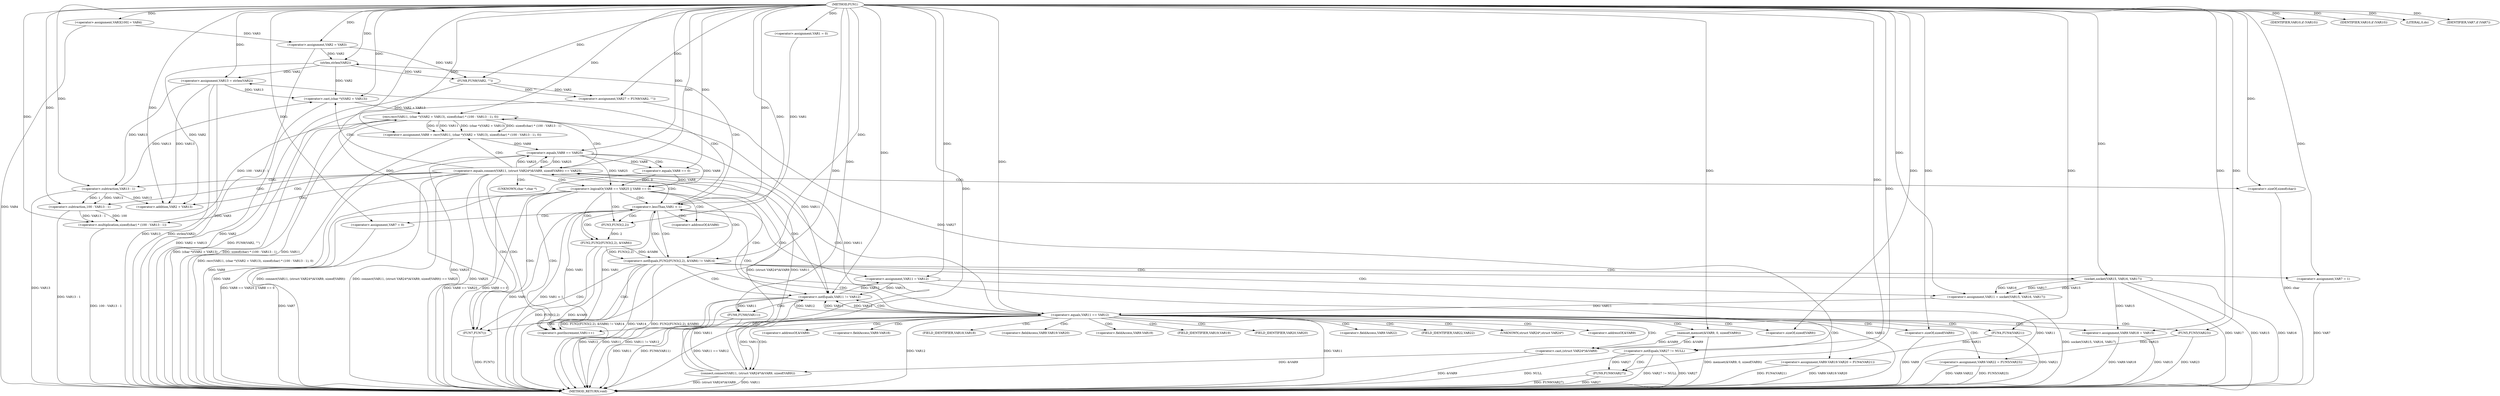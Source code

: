 digraph FUN1 {  
"1000100" [label = "(METHOD,FUN1)" ]
"1000265" [label = "(METHOD_RETURN,void)" ]
"1000105" [label = "(<operator>.assignment,VAR3[100] = VAR4)" ]
"1000108" [label = "(<operator>.assignment,VAR2 = VAR3)" ]
"1000112" [label = "(<operator>.assignment,VAR1 = 0)" ]
"1000115" [label = "(<operator>.lessThan,VAR1 < 1)" ]
"1000118" [label = "(<operator>.postIncrement,VAR1++)" ]
"1000124" [label = "(<operator>.assignment,VAR7 = 0)" ]
"1000131" [label = "(<operator>.assignment,VAR11 = VAR12)" ]
"1000135" [label = "(<operator>.assignment,VAR13 = strlen(VAR2))" ]
"1000137" [label = "(strlen,strlen(VAR2))" ]
"1000142" [label = "(<operator>.notEquals,FUN2(FUN3(2,2), &VAR6) != VAR14)" ]
"1000143" [label = "(FUN2,FUN2(FUN3(2,2), &VAR6))" ]
"1000144" [label = "(FUN3,FUN3(2,2))" ]
"1000152" [label = "(<operator>.assignment,VAR7 = 1)" ]
"1000155" [label = "(<operator>.assignment,VAR11 = socket(VAR15, VAR16, VAR17))" ]
"1000157" [label = "(socket,socket(VAR15, VAR16, VAR17))" ]
"1000162" [label = "(<operator>.equals,VAR11 == VAR12)" ]
"1000167" [label = "(memset,memset(&VAR9, 0, sizeof(VAR9)))" ]
"1000171" [label = "(<operator>.sizeOf,sizeof(VAR9))" ]
"1000173" [label = "(<operator>.assignment,VAR9.VAR18 = VAR15)" ]
"1000178" [label = "(<operator>.assignment,VAR9.VAR19.VAR20 = FUN4(VAR21))" ]
"1000184" [label = "(FUN4,FUN4(VAR21))" ]
"1000186" [label = "(<operator>.assignment,VAR9.VAR22 = FUN5(VAR23))" ]
"1000190" [label = "(FUN5,FUN5(VAR23))" ]
"1000193" [label = "(<operator>.equals,connect(VAR11, (struct VAR24*)&VAR9, sizeof(VAR9)) == VAR25)" ]
"1000194" [label = "(connect,connect(VAR11, (struct VAR24*)&VAR9, sizeof(VAR9)))" ]
"1000196" [label = "(<operator>.cast,(struct VAR24*)&VAR9)" ]
"1000200" [label = "(<operator>.sizeOf,sizeof(VAR9))" ]
"1000205" [label = "(<operator>.assignment,VAR8 = recv(VAR11, (char *)(VAR2 + VAR13), sizeof(char) * (100 - VAR13 - 1), 0))" ]
"1000207" [label = "(recv,recv(VAR11, (char *)(VAR2 + VAR13), sizeof(char) * (100 - VAR13 - 1), 0))" ]
"1000209" [label = "(<operator>.cast,(char *)(VAR2 + VAR13))" ]
"1000211" [label = "(<operator>.addition,VAR2 + VAR13)" ]
"1000214" [label = "(<operator>.multiplication,sizeof(char) * (100 - VAR13 - 1))" ]
"1000215" [label = "(<operator>.sizeOf,sizeof(char))" ]
"1000217" [label = "(<operator>.subtraction,100 - VAR13 - 1)" ]
"1000219" [label = "(<operator>.subtraction,VAR13 - 1)" ]
"1000224" [label = "(<operator>.logicalOr,VAR8 == VAR25 || VAR8 == 0)" ]
"1000225" [label = "(<operator>.equals,VAR8 == VAR25)" ]
"1000228" [label = "(<operator>.equals,VAR8 == 0)" ]
"1000234" [label = "(IDENTIFIER,VAR10,if (VAR10))" ]
"1000237" [label = "(IDENTIFIER,VAR10,if (VAR10))" ]
"1000239" [label = "(LITERAL,0,do)" ]
"1000241" [label = "(<operator>.notEquals,VAR11 != VAR12)" ]
"1000245" [label = "(FUN6,FUN6(VAR11))" ]
"1000248" [label = "(IDENTIFIER,VAR7,if (VAR7))" ]
"1000250" [label = "(FUN7,FUN7())" ]
"1000253" [label = "(<operator>.assignment,VAR27 = FUN8(VAR2, \"\"))" ]
"1000255" [label = "(FUN8,FUN8(VAR2, \"\"))" ]
"1000259" [label = "(<operator>.notEquals,VAR27 != NULL)" ]
"1000263" [label = "(FUN9,FUN9(VAR27))" ]
"1000147" [label = "(<operator>.addressOf,&VAR6)" ]
"1000168" [label = "(<operator>.addressOf,&VAR9)" ]
"1000174" [label = "(<operator>.fieldAccess,VAR9.VAR18)" ]
"1000176" [label = "(FIELD_IDENTIFIER,VAR18,VAR18)" ]
"1000179" [label = "(<operator>.fieldAccess,VAR9.VAR19.VAR20)" ]
"1000180" [label = "(<operator>.fieldAccess,VAR9.VAR19)" ]
"1000182" [label = "(FIELD_IDENTIFIER,VAR19,VAR19)" ]
"1000183" [label = "(FIELD_IDENTIFIER,VAR20,VAR20)" ]
"1000187" [label = "(<operator>.fieldAccess,VAR9.VAR22)" ]
"1000189" [label = "(FIELD_IDENTIFIER,VAR22,VAR22)" ]
"1000197" [label = "(UNKNOWN,struct VAR24*,struct VAR24*)" ]
"1000198" [label = "(<operator>.addressOf,&VAR9)" ]
"1000210" [label = "(UNKNOWN,char *,char *)" ]
  "1000184" -> "1000265"  [ label = "DDG: VAR21"] 
  "1000105" -> "1000265"  [ label = "DDG: VAR4"] 
  "1000131" -> "1000265"  [ label = "DDG: VAR11"] 
  "1000259" -> "1000265"  [ label = "DDG: VAR27 != NULL"] 
  "1000157" -> "1000265"  [ label = "DDG: VAR16"] 
  "1000162" -> "1000265"  [ label = "DDG: VAR12"] 
  "1000259" -> "1000265"  [ label = "DDG: VAR27"] 
  "1000186" -> "1000265"  [ label = "DDG: VAR9.VAR22"] 
  "1000142" -> "1000265"  [ label = "DDG: FUN2(FUN3(2,2), &VAR6) != VAR14"] 
  "1000224" -> "1000265"  [ label = "DDG: VAR8 == VAR25"] 
  "1000124" -> "1000265"  [ label = "DDG: VAR7"] 
  "1000193" -> "1000265"  [ label = "DDG: connect(VAR11, (struct VAR24*)&VAR9, sizeof(VAR9))"] 
  "1000200" -> "1000265"  [ label = "DDG: VAR9"] 
  "1000225" -> "1000265"  [ label = "DDG: VAR25"] 
  "1000207" -> "1000265"  [ label = "DDG: (char *)(VAR2 + VAR13)"] 
  "1000186" -> "1000265"  [ label = "DDG: FUN5(VAR23)"] 
  "1000215" -> "1000265"  [ label = "DDG: char"] 
  "1000155" -> "1000265"  [ label = "DDG: socket(VAR15, VAR16, VAR17)"] 
  "1000178" -> "1000265"  [ label = "DDG: VAR9.VAR19.VAR20"] 
  "1000253" -> "1000265"  [ label = "DDG: FUN8(VAR2, \"\")"] 
  "1000225" -> "1000265"  [ label = "DDG: VAR8"] 
  "1000217" -> "1000265"  [ label = "DDG: VAR13 - 1"] 
  "1000214" -> "1000265"  [ label = "DDG: 100 - VAR13 - 1"] 
  "1000157" -> "1000265"  [ label = "DDG: VAR17"] 
  "1000224" -> "1000265"  [ label = "DDG: VAR8 == 0"] 
  "1000207" -> "1000265"  [ label = "DDG: sizeof(char) * (100 - VAR13 - 1)"] 
  "1000194" -> "1000265"  [ label = "DDG: VAR11"] 
  "1000178" -> "1000265"  [ label = "DDG: FUN4(VAR21)"] 
  "1000228" -> "1000265"  [ label = "DDG: VAR8"] 
  "1000157" -> "1000265"  [ label = "DDG: VAR15"] 
  "1000143" -> "1000265"  [ label = "DDG: FUN3(2,2)"] 
  "1000167" -> "1000265"  [ label = "DDG: memset(&VAR9, 0, sizeof(VAR9))"] 
  "1000190" -> "1000265"  [ label = "DDG: VAR23"] 
  "1000263" -> "1000265"  [ label = "DDG: VAR27"] 
  "1000115" -> "1000265"  [ label = "DDG: VAR1 < 1"] 
  "1000263" -> "1000265"  [ label = "DDG: FUN9(VAR27)"] 
  "1000207" -> "1000265"  [ label = "DDG: VAR11"] 
  "1000142" -> "1000265"  [ label = "DDG: VAR14"] 
  "1000205" -> "1000265"  [ label = "DDG: recv(VAR11, (char *)(VAR2 + VAR13), sizeof(char) * (100 - VAR13 - 1), 0)"] 
  "1000152" -> "1000265"  [ label = "DDG: VAR7"] 
  "1000131" -> "1000265"  [ label = "DDG: VAR12"] 
  "1000193" -> "1000265"  [ label = "DDG: connect(VAR11, (struct VAR24*)&VAR9, sizeof(VAR9)) == VAR25"] 
  "1000209" -> "1000265"  [ label = "DDG: VAR2 + VAR13"] 
  "1000108" -> "1000265"  [ label = "DDG: VAR3"] 
  "1000142" -> "1000265"  [ label = "DDG: FUN2(FUN3(2,2), &VAR6)"] 
  "1000135" -> "1000265"  [ label = "DDG: VAR13"] 
  "1000241" -> "1000265"  [ label = "DDG: VAR11"] 
  "1000219" -> "1000265"  [ label = "DDG: VAR13"] 
  "1000173" -> "1000265"  [ label = "DDG: VAR15"] 
  "1000259" -> "1000265"  [ label = "DDG: NULL"] 
  "1000250" -> "1000265"  [ label = "DDG: FUN7()"] 
  "1000245" -> "1000265"  [ label = "DDG: FUN6(VAR11)"] 
  "1000255" -> "1000265"  [ label = "DDG: VAR2"] 
  "1000162" -> "1000265"  [ label = "DDG: VAR11"] 
  "1000194" -> "1000265"  [ label = "DDG: (struct VAR24*)&VAR9"] 
  "1000162" -> "1000265"  [ label = "DDG: VAR11 == VAR12"] 
  "1000245" -> "1000265"  [ label = "DDG: VAR11"] 
  "1000241" -> "1000265"  [ label = "DDG: VAR11 != VAR12"] 
  "1000143" -> "1000265"  [ label = "DDG: &VAR6"] 
  "1000115" -> "1000265"  [ label = "DDG: VAR1"] 
  "1000173" -> "1000265"  [ label = "DDG: VAR9.VAR18"] 
  "1000135" -> "1000265"  [ label = "DDG: strlen(VAR2)"] 
  "1000241" -> "1000265"  [ label = "DDG: VAR12"] 
  "1000224" -> "1000265"  [ label = "DDG: VAR8 == VAR25 || VAR8 == 0"] 
  "1000196" -> "1000265"  [ label = "DDG: &VAR9"] 
  "1000193" -> "1000265"  [ label = "DDG: VAR25"] 
  "1000100" -> "1000105"  [ label = "DDG: "] 
  "1000105" -> "1000108"  [ label = "DDG: VAR3"] 
  "1000100" -> "1000108"  [ label = "DDG: "] 
  "1000100" -> "1000112"  [ label = "DDG: "] 
  "1000112" -> "1000115"  [ label = "DDG: VAR1"] 
  "1000118" -> "1000115"  [ label = "DDG: VAR1"] 
  "1000100" -> "1000115"  [ label = "DDG: "] 
  "1000115" -> "1000118"  [ label = "DDG: VAR1"] 
  "1000100" -> "1000118"  [ label = "DDG: "] 
  "1000100" -> "1000124"  [ label = "DDG: "] 
  "1000241" -> "1000131"  [ label = "DDG: VAR12"] 
  "1000100" -> "1000131"  [ label = "DDG: "] 
  "1000137" -> "1000135"  [ label = "DDG: VAR2"] 
  "1000100" -> "1000135"  [ label = "DDG: "] 
  "1000108" -> "1000137"  [ label = "DDG: VAR2"] 
  "1000100" -> "1000137"  [ label = "DDG: "] 
  "1000143" -> "1000142"  [ label = "DDG: FUN3(2,2)"] 
  "1000143" -> "1000142"  [ label = "DDG: &VAR6"] 
  "1000144" -> "1000143"  [ label = "DDG: 2"] 
  "1000100" -> "1000144"  [ label = "DDG: "] 
  "1000100" -> "1000142"  [ label = "DDG: "] 
  "1000100" -> "1000152"  [ label = "DDG: "] 
  "1000157" -> "1000155"  [ label = "DDG: VAR15"] 
  "1000157" -> "1000155"  [ label = "DDG: VAR16"] 
  "1000157" -> "1000155"  [ label = "DDG: VAR17"] 
  "1000100" -> "1000155"  [ label = "DDG: "] 
  "1000100" -> "1000157"  [ label = "DDG: "] 
  "1000155" -> "1000162"  [ label = "DDG: VAR11"] 
  "1000100" -> "1000162"  [ label = "DDG: "] 
  "1000241" -> "1000162"  [ label = "DDG: VAR12"] 
  "1000196" -> "1000167"  [ label = "DDG: &VAR9"] 
  "1000100" -> "1000167"  [ label = "DDG: "] 
  "1000100" -> "1000171"  [ label = "DDG: "] 
  "1000157" -> "1000173"  [ label = "DDG: VAR15"] 
  "1000100" -> "1000173"  [ label = "DDG: "] 
  "1000184" -> "1000178"  [ label = "DDG: VAR21"] 
  "1000100" -> "1000184"  [ label = "DDG: "] 
  "1000190" -> "1000186"  [ label = "DDG: VAR23"] 
  "1000100" -> "1000190"  [ label = "DDG: "] 
  "1000194" -> "1000193"  [ label = "DDG: VAR11"] 
  "1000194" -> "1000193"  [ label = "DDG: (struct VAR24*)&VAR9"] 
  "1000162" -> "1000194"  [ label = "DDG: VAR11"] 
  "1000100" -> "1000194"  [ label = "DDG: "] 
  "1000196" -> "1000194"  [ label = "DDG: &VAR9"] 
  "1000167" -> "1000196"  [ label = "DDG: &VAR9"] 
  "1000100" -> "1000200"  [ label = "DDG: "] 
  "1000225" -> "1000193"  [ label = "DDG: VAR25"] 
  "1000100" -> "1000193"  [ label = "DDG: "] 
  "1000207" -> "1000205"  [ label = "DDG: VAR11"] 
  "1000207" -> "1000205"  [ label = "DDG: (char *)(VAR2 + VAR13)"] 
  "1000207" -> "1000205"  [ label = "DDG: sizeof(char) * (100 - VAR13 - 1)"] 
  "1000207" -> "1000205"  [ label = "DDG: 0"] 
  "1000100" -> "1000205"  [ label = "DDG: "] 
  "1000194" -> "1000207"  [ label = "DDG: VAR11"] 
  "1000100" -> "1000207"  [ label = "DDG: "] 
  "1000209" -> "1000207"  [ label = "DDG: VAR2 + VAR13"] 
  "1000137" -> "1000209"  [ label = "DDG: VAR2"] 
  "1000100" -> "1000209"  [ label = "DDG: "] 
  "1000135" -> "1000209"  [ label = "DDG: VAR13"] 
  "1000219" -> "1000209"  [ label = "DDG: VAR13"] 
  "1000137" -> "1000211"  [ label = "DDG: VAR2"] 
  "1000100" -> "1000211"  [ label = "DDG: "] 
  "1000135" -> "1000211"  [ label = "DDG: VAR13"] 
  "1000219" -> "1000211"  [ label = "DDG: VAR13"] 
  "1000214" -> "1000207"  [ label = "DDG: 100 - VAR13 - 1"] 
  "1000100" -> "1000214"  [ label = "DDG: "] 
  "1000100" -> "1000215"  [ label = "DDG: "] 
  "1000217" -> "1000214"  [ label = "DDG: 100"] 
  "1000217" -> "1000214"  [ label = "DDG: VAR13 - 1"] 
  "1000100" -> "1000217"  [ label = "DDG: "] 
  "1000219" -> "1000217"  [ label = "DDG: VAR13"] 
  "1000219" -> "1000217"  [ label = "DDG: 1"] 
  "1000100" -> "1000219"  [ label = "DDG: "] 
  "1000135" -> "1000219"  [ label = "DDG: VAR13"] 
  "1000225" -> "1000224"  [ label = "DDG: VAR8"] 
  "1000225" -> "1000224"  [ label = "DDG: VAR25"] 
  "1000205" -> "1000225"  [ label = "DDG: VAR8"] 
  "1000100" -> "1000225"  [ label = "DDG: "] 
  "1000193" -> "1000225"  [ label = "DDG: VAR25"] 
  "1000228" -> "1000224"  [ label = "DDG: VAR8"] 
  "1000228" -> "1000224"  [ label = "DDG: 0"] 
  "1000225" -> "1000228"  [ label = "DDG: VAR8"] 
  "1000100" -> "1000228"  [ label = "DDG: "] 
  "1000100" -> "1000234"  [ label = "DDG: "] 
  "1000100" -> "1000237"  [ label = "DDG: "] 
  "1000100" -> "1000239"  [ label = "DDG: "] 
  "1000131" -> "1000241"  [ label = "DDG: VAR11"] 
  "1000194" -> "1000241"  [ label = "DDG: VAR11"] 
  "1000207" -> "1000241"  [ label = "DDG: VAR11"] 
  "1000162" -> "1000241"  [ label = "DDG: VAR11"] 
  "1000100" -> "1000241"  [ label = "DDG: "] 
  "1000162" -> "1000241"  [ label = "DDG: VAR12"] 
  "1000241" -> "1000245"  [ label = "DDG: VAR11"] 
  "1000100" -> "1000245"  [ label = "DDG: "] 
  "1000100" -> "1000248"  [ label = "DDG: "] 
  "1000100" -> "1000250"  [ label = "DDG: "] 
  "1000255" -> "1000253"  [ label = "DDG: VAR2"] 
  "1000255" -> "1000253"  [ label = "DDG: \"\""] 
  "1000100" -> "1000253"  [ label = "DDG: "] 
  "1000137" -> "1000255"  [ label = "DDG: VAR2"] 
  "1000108" -> "1000255"  [ label = "DDG: VAR2"] 
  "1000100" -> "1000255"  [ label = "DDG: "] 
  "1000253" -> "1000259"  [ label = "DDG: VAR27"] 
  "1000100" -> "1000259"  [ label = "DDG: "] 
  "1000259" -> "1000263"  [ label = "DDG: VAR27"] 
  "1000100" -> "1000263"  [ label = "DDG: "] 
  "1000115" -> "1000142"  [ label = "CDG: "] 
  "1000115" -> "1000144"  [ label = "CDG: "] 
  "1000115" -> "1000135"  [ label = "CDG: "] 
  "1000115" -> "1000131"  [ label = "CDG: "] 
  "1000115" -> "1000143"  [ label = "CDG: "] 
  "1000115" -> "1000137"  [ label = "CDG: "] 
  "1000115" -> "1000124"  [ label = "CDG: "] 
  "1000115" -> "1000147"  [ label = "CDG: "] 
  "1000142" -> "1000157"  [ label = "CDG: "] 
  "1000142" -> "1000152"  [ label = "CDG: "] 
  "1000142" -> "1000155"  [ label = "CDG: "] 
  "1000142" -> "1000162"  [ label = "CDG: "] 
  "1000142" -> "1000118"  [ label = "CDG: "] 
  "1000142" -> "1000241"  [ label = "CDG: "] 
  "1000142" -> "1000115"  [ label = "CDG: "] 
  "1000142" -> "1000250"  [ label = "CDG: "] 
  "1000162" -> "1000200"  [ label = "CDG: "] 
  "1000162" -> "1000174"  [ label = "CDG: "] 
  "1000162" -> "1000182"  [ label = "CDG: "] 
  "1000162" -> "1000197"  [ label = "CDG: "] 
  "1000162" -> "1000180"  [ label = "CDG: "] 
  "1000162" -> "1000183"  [ label = "CDG: "] 
  "1000162" -> "1000190"  [ label = "CDG: "] 
  "1000162" -> "1000167"  [ label = "CDG: "] 
  "1000162" -> "1000179"  [ label = "CDG: "] 
  "1000162" -> "1000194"  [ label = "CDG: "] 
  "1000162" -> "1000176"  [ label = "CDG: "] 
  "1000162" -> "1000198"  [ label = "CDG: "] 
  "1000162" -> "1000187"  [ label = "CDG: "] 
  "1000162" -> "1000186"  [ label = "CDG: "] 
  "1000162" -> "1000189"  [ label = "CDG: "] 
  "1000162" -> "1000196"  [ label = "CDG: "] 
  "1000162" -> "1000168"  [ label = "CDG: "] 
  "1000162" -> "1000178"  [ label = "CDG: "] 
  "1000162" -> "1000173"  [ label = "CDG: "] 
  "1000162" -> "1000171"  [ label = "CDG: "] 
  "1000162" -> "1000193"  [ label = "CDG: "] 
  "1000162" -> "1000184"  [ label = "CDG: "] 
  "1000162" -> "1000118"  [ label = "CDG: "] 
  "1000162" -> "1000241"  [ label = "CDG: "] 
  "1000162" -> "1000115"  [ label = "CDG: "] 
  "1000162" -> "1000250"  [ label = "CDG: "] 
  "1000193" -> "1000211"  [ label = "CDG: "] 
  "1000193" -> "1000219"  [ label = "CDG: "] 
  "1000193" -> "1000210"  [ label = "CDG: "] 
  "1000193" -> "1000214"  [ label = "CDG: "] 
  "1000193" -> "1000224"  [ label = "CDG: "] 
  "1000193" -> "1000217"  [ label = "CDG: "] 
  "1000193" -> "1000215"  [ label = "CDG: "] 
  "1000193" -> "1000225"  [ label = "CDG: "] 
  "1000193" -> "1000207"  [ label = "CDG: "] 
  "1000193" -> "1000205"  [ label = "CDG: "] 
  "1000193" -> "1000209"  [ label = "CDG: "] 
  "1000193" -> "1000118"  [ label = "CDG: "] 
  "1000193" -> "1000241"  [ label = "CDG: "] 
  "1000193" -> "1000115"  [ label = "CDG: "] 
  "1000193" -> "1000250"  [ label = "CDG: "] 
  "1000224" -> "1000118"  [ label = "CDG: "] 
  "1000224" -> "1000241"  [ label = "CDG: "] 
  "1000224" -> "1000115"  [ label = "CDG: "] 
  "1000224" -> "1000250"  [ label = "CDG: "] 
  "1000224" -> "1000142"  [ label = "CDG: "] 
  "1000224" -> "1000144"  [ label = "CDG: "] 
  "1000224" -> "1000143"  [ label = "CDG: "] 
  "1000224" -> "1000147"  [ label = "CDG: "] 
  "1000225" -> "1000228"  [ label = "CDG: "] 
  "1000241" -> "1000245"  [ label = "CDG: "] 
  "1000259" -> "1000263"  [ label = "CDG: "] 
}
